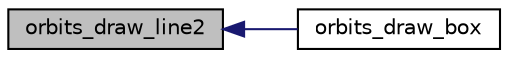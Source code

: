digraph "orbits_draw_line2"
{
  edge [fontname="Helvetica",fontsize="10",labelfontname="Helvetica",labelfontsize="10"];
  node [fontname="Helvetica",fontsize="10",shape=record];
  rankdir="LR";
  Node402 [label="orbits_draw_line2",height=0.2,width=0.4,color="black", fillcolor="grey75", style="filled", fontcolor="black"];
  Node402 -> Node403 [dir="back",color="midnightblue",fontsize="10",style="solid",fontname="Helvetica"];
  Node403 [label="orbits_draw_box",height=0.2,width=0.4,color="black", fillcolor="white", style="filled",URL="$d9/d29/draw_8_c.html#aeec0f332c0b0bc38273c1daac1cb85db"];
}
